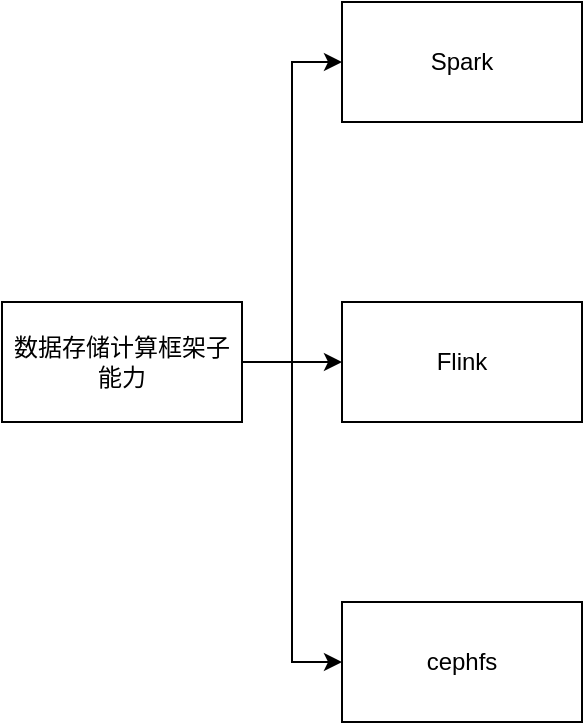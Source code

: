 <mxfile version="24.5.3" type="github">
  <diagram name="第 1 页" id="91wEzUKEambz2Gt2H2N4">
    <mxGraphModel dx="1455" dy="1074" grid="1" gridSize="10" guides="1" tooltips="1" connect="1" arrows="1" fold="1" page="1" pageScale="1" pageWidth="827" pageHeight="1169" math="0" shadow="0">
      <root>
        <mxCell id="0" />
        <mxCell id="1" parent="0" />
        <mxCell id="tBVclExGyR20wmYQ7qHH-13" style="edgeStyle=orthogonalEdgeStyle;rounded=0;orthogonalLoop=1;jettySize=auto;html=1;entryX=0;entryY=0.5;entryDx=0;entryDy=0;" parent="1" source="tBVclExGyR20wmYQ7qHH-1" target="tBVclExGyR20wmYQ7qHH-2" edge="1">
          <mxGeometry relative="1" as="geometry" />
        </mxCell>
        <mxCell id="tBVclExGyR20wmYQ7qHH-14" style="edgeStyle=orthogonalEdgeStyle;rounded=0;orthogonalLoop=1;jettySize=auto;html=1;entryX=0;entryY=0.5;entryDx=0;entryDy=0;" parent="1" source="tBVclExGyR20wmYQ7qHH-1" target="tBVclExGyR20wmYQ7qHH-8" edge="1">
          <mxGeometry relative="1" as="geometry" />
        </mxCell>
        <mxCell id="tBVclExGyR20wmYQ7qHH-15" style="edgeStyle=orthogonalEdgeStyle;rounded=0;orthogonalLoop=1;jettySize=auto;html=1;entryX=0;entryY=0.5;entryDx=0;entryDy=0;" parent="1" source="tBVclExGyR20wmYQ7qHH-1" target="tBVclExGyR20wmYQ7qHH-6" edge="1">
          <mxGeometry relative="1" as="geometry" />
        </mxCell>
        <mxCell id="tBVclExGyR20wmYQ7qHH-1" value="数据存储计算框架子能力" style="rounded=0;whiteSpace=wrap;html=1;" parent="1" vertex="1">
          <mxGeometry x="130" y="260" width="120" height="60" as="geometry" />
        </mxCell>
        <mxCell id="tBVclExGyR20wmYQ7qHH-2" value="Flink" style="rounded=0;whiteSpace=wrap;html=1;" parent="1" vertex="1">
          <mxGeometry x="300" y="260" width="120" height="60" as="geometry" />
        </mxCell>
        <mxCell id="tBVclExGyR20wmYQ7qHH-6" value="cephfs" style="rounded=0;whiteSpace=wrap;html=1;" parent="1" vertex="1">
          <mxGeometry x="300" y="410" width="120" height="60" as="geometry" />
        </mxCell>
        <mxCell id="tBVclExGyR20wmYQ7qHH-8" value="Spark" style="rounded=0;whiteSpace=wrap;html=1;" parent="1" vertex="1">
          <mxGeometry x="300" y="110" width="120" height="60" as="geometry" />
        </mxCell>
      </root>
    </mxGraphModel>
  </diagram>
</mxfile>
